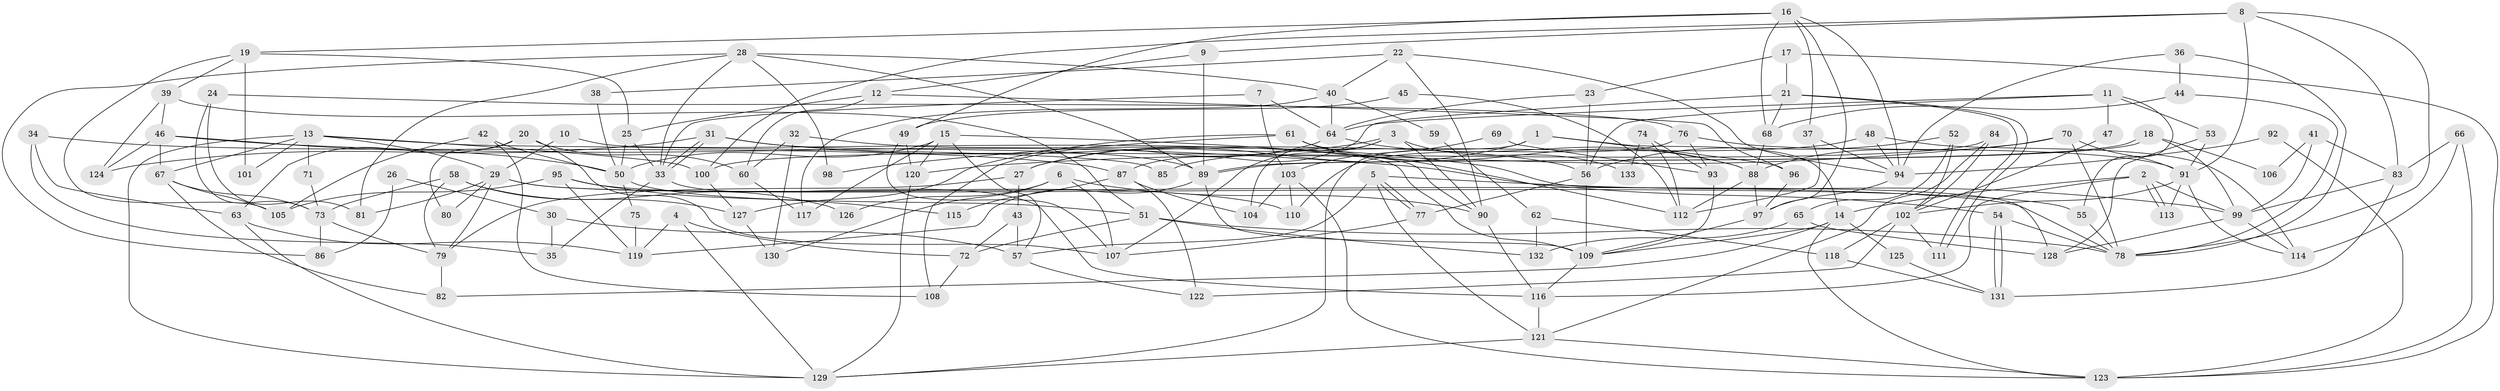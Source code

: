 // coarse degree distribution, {8: 0.046511627906976744, 10: 0.023255813953488372, 6: 0.12790697674418605, 3: 0.22093023255813954, 5: 0.18604651162790697, 4: 0.12790697674418605, 7: 0.10465116279069768, 9: 0.046511627906976744, 2: 0.10465116279069768, 12: 0.011627906976744186}
// Generated by graph-tools (version 1.1) at 2025/52/02/27/25 19:52:04]
// undirected, 133 vertices, 266 edges
graph export_dot {
graph [start="1"]
  node [color=gray90,style=filled];
  1;
  2;
  3;
  4;
  5;
  6;
  7;
  8;
  9;
  10;
  11;
  12;
  13;
  14;
  15;
  16;
  17;
  18;
  19;
  20;
  21;
  22;
  23;
  24;
  25;
  26;
  27;
  28;
  29;
  30;
  31;
  32;
  33;
  34;
  35;
  36;
  37;
  38;
  39;
  40;
  41;
  42;
  43;
  44;
  45;
  46;
  47;
  48;
  49;
  50;
  51;
  52;
  53;
  54;
  55;
  56;
  57;
  58;
  59;
  60;
  61;
  62;
  63;
  64;
  65;
  66;
  67;
  68;
  69;
  70;
  71;
  72;
  73;
  74;
  75;
  76;
  77;
  78;
  79;
  80;
  81;
  82;
  83;
  84;
  85;
  86;
  87;
  88;
  89;
  90;
  91;
  92;
  93;
  94;
  95;
  96;
  97;
  98;
  99;
  100;
  101;
  102;
  103;
  104;
  105;
  106;
  107;
  108;
  109;
  110;
  111;
  112;
  113;
  114;
  115;
  116;
  117;
  118;
  119;
  120;
  121;
  122;
  123;
  124;
  125;
  126;
  127;
  128;
  129;
  130;
  131;
  132;
  133;
  1 -- 14;
  1 -- 129;
  1 -- 27;
  1 -- 96;
  2 -- 99;
  2 -- 113;
  2 -- 113;
  2 -- 14;
  2 -- 116;
  3 -- 27;
  3 -- 107;
  3 -- 90;
  3 -- 104;
  3 -- 133;
  4 -- 72;
  4 -- 129;
  4 -- 119;
  5 -- 121;
  5 -- 77;
  5 -- 77;
  5 -- 57;
  5 -- 99;
  6 -- 107;
  6 -- 90;
  6 -- 126;
  6 -- 130;
  7 -- 64;
  7 -- 33;
  7 -- 103;
  8 -- 78;
  8 -- 9;
  8 -- 83;
  8 -- 91;
  8 -- 100;
  9 -- 12;
  9 -- 89;
  10 -- 29;
  10 -- 109;
  11 -- 56;
  11 -- 53;
  11 -- 47;
  11 -- 55;
  11 -- 64;
  12 -- 25;
  12 -- 96;
  12 -- 60;
  13 -- 67;
  13 -- 100;
  13 -- 29;
  13 -- 71;
  13 -- 85;
  13 -- 101;
  13 -- 129;
  14 -- 109;
  14 -- 82;
  14 -- 123;
  14 -- 125;
  15 -- 57;
  15 -- 90;
  15 -- 50;
  15 -- 117;
  15 -- 120;
  16 -- 68;
  16 -- 94;
  16 -- 19;
  16 -- 37;
  16 -- 49;
  16 -- 97;
  17 -- 123;
  17 -- 23;
  17 -- 21;
  18 -- 99;
  18 -- 89;
  18 -- 89;
  18 -- 106;
  19 -- 39;
  19 -- 25;
  19 -- 101;
  19 -- 105;
  20 -- 60;
  20 -- 107;
  20 -- 63;
  20 -- 80;
  21 -- 111;
  21 -- 111;
  21 -- 68;
  21 -- 87;
  22 -- 94;
  22 -- 90;
  22 -- 38;
  22 -- 40;
  23 -- 64;
  23 -- 56;
  24 -- 76;
  24 -- 81;
  24 -- 73;
  25 -- 50;
  25 -- 33;
  26 -- 86;
  26 -- 30;
  27 -- 79;
  27 -- 43;
  28 -- 89;
  28 -- 33;
  28 -- 40;
  28 -- 81;
  28 -- 86;
  28 -- 98;
  29 -- 78;
  29 -- 55;
  29 -- 79;
  29 -- 80;
  29 -- 81;
  30 -- 35;
  30 -- 57;
  31 -- 33;
  31 -- 33;
  31 -- 89;
  31 -- 124;
  31 -- 128;
  32 -- 130;
  32 -- 60;
  32 -- 56;
  33 -- 35;
  33 -- 116;
  34 -- 63;
  34 -- 87;
  34 -- 35;
  36 -- 44;
  36 -- 78;
  36 -- 94;
  37 -- 94;
  37 -- 112;
  38 -- 50;
  39 -- 46;
  39 -- 124;
  39 -- 51;
  40 -- 59;
  40 -- 64;
  40 -- 117;
  41 -- 83;
  41 -- 99;
  41 -- 106;
  42 -- 50;
  42 -- 105;
  42 -- 108;
  43 -- 72;
  43 -- 57;
  44 -- 68;
  44 -- 78;
  45 -- 112;
  45 -- 49;
  46 -- 50;
  46 -- 67;
  46 -- 54;
  46 -- 124;
  47 -- 102;
  48 -- 94;
  48 -- 114;
  48 -- 85;
  49 -- 120;
  49 -- 107;
  50 -- 51;
  50 -- 75;
  51 -- 78;
  51 -- 72;
  51 -- 132;
  52 -- 102;
  52 -- 56;
  52 -- 65;
  53 -- 91;
  53 -- 128;
  54 -- 131;
  54 -- 131;
  54 -- 78;
  55 -- 78;
  56 -- 109;
  56 -- 77;
  57 -- 122;
  58 -- 73;
  58 -- 127;
  58 -- 79;
  58 -- 126;
  59 -- 62;
  60 -- 117;
  61 -- 112;
  61 -- 88;
  61 -- 98;
  61 -- 127;
  62 -- 132;
  62 -- 118;
  63 -- 129;
  63 -- 119;
  64 -- 88;
  64 -- 108;
  65 -- 128;
  65 -- 132;
  66 -- 123;
  66 -- 114;
  66 -- 83;
  67 -- 82;
  67 -- 73;
  67 -- 105;
  68 -- 88;
  69 -- 93;
  69 -- 103;
  70 -- 78;
  70 -- 88;
  70 -- 91;
  70 -- 120;
  71 -- 73;
  72 -- 108;
  73 -- 79;
  73 -- 86;
  74 -- 93;
  74 -- 112;
  74 -- 133;
  75 -- 119;
  76 -- 110;
  76 -- 91;
  76 -- 93;
  77 -- 107;
  79 -- 82;
  83 -- 99;
  83 -- 131;
  84 -- 102;
  84 -- 121;
  84 -- 100;
  87 -- 104;
  87 -- 115;
  87 -- 122;
  88 -- 97;
  88 -- 112;
  89 -- 119;
  89 -- 109;
  90 -- 116;
  91 -- 102;
  91 -- 113;
  91 -- 114;
  92 -- 123;
  92 -- 94;
  93 -- 109;
  94 -- 97;
  95 -- 119;
  95 -- 105;
  95 -- 110;
  95 -- 115;
  96 -- 97;
  97 -- 109;
  99 -- 114;
  99 -- 128;
  100 -- 127;
  102 -- 122;
  102 -- 111;
  102 -- 118;
  103 -- 123;
  103 -- 104;
  103 -- 110;
  109 -- 116;
  116 -- 121;
  118 -- 131;
  120 -- 129;
  121 -- 129;
  121 -- 123;
  125 -- 131;
  127 -- 130;
}
